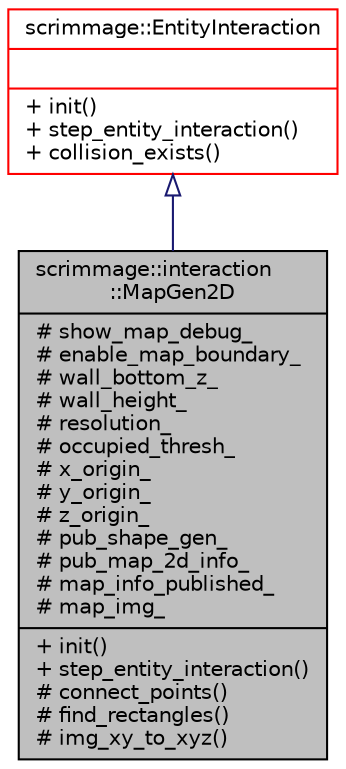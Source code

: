 digraph "scrimmage::interaction::MapGen2D"
{
 // LATEX_PDF_SIZE
  edge [fontname="Helvetica",fontsize="10",labelfontname="Helvetica",labelfontsize="10"];
  node [fontname="Helvetica",fontsize="10",shape=record];
  Node1 [label="{scrimmage::interaction\l::MapGen2D\n|# show_map_debug_\l# enable_map_boundary_\l# wall_bottom_z_\l# wall_height_\l# resolution_\l# occupied_thresh_\l# x_origin_\l# y_origin_\l# z_origin_\l# pub_shape_gen_\l# pub_map_2d_info_\l# map_info_published_\l# map_img_\l|+ init()\l+ step_entity_interaction()\l# connect_points()\l# find_rectangles()\l# img_xy_to_xyz()\l}",height=0.2,width=0.4,color="black", fillcolor="grey75", style="filled", fontcolor="black",tooltip=" "];
  Node2 -> Node1 [dir="back",color="midnightblue",fontsize="10",style="solid",arrowtail="onormal",fontname="Helvetica"];
  Node2 [label="{scrimmage::EntityInteraction\n||+ init()\l+ step_entity_interaction()\l+ collision_exists()\l}",height=0.2,width=0.4,color="red", fillcolor="white", style="filled",URL="$classscrimmage_1_1EntityInteraction.html",tooltip=" "];
}
